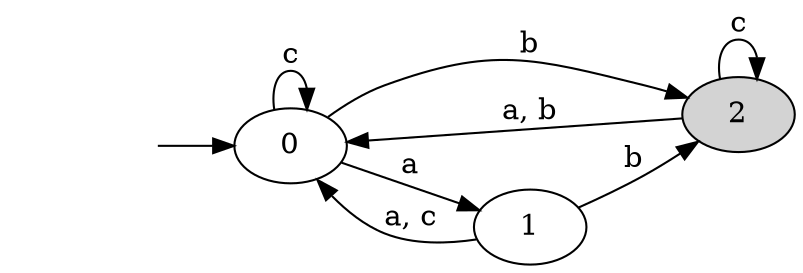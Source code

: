 digraph {
    rankdir="LR";

    entry [style=invis];
    2 [style=filled];

    entry -> 0;
    0 -> 1 [label="a"];
    0 -> 2 [label="b"];
    0 -> 0 [label="c"];

    1 -> 0 [label="a, c"];
    1 -> 2 [label="b"];

    2 -> 0 [label="a, b"];
    2 -> 2 [label="c"];
}
